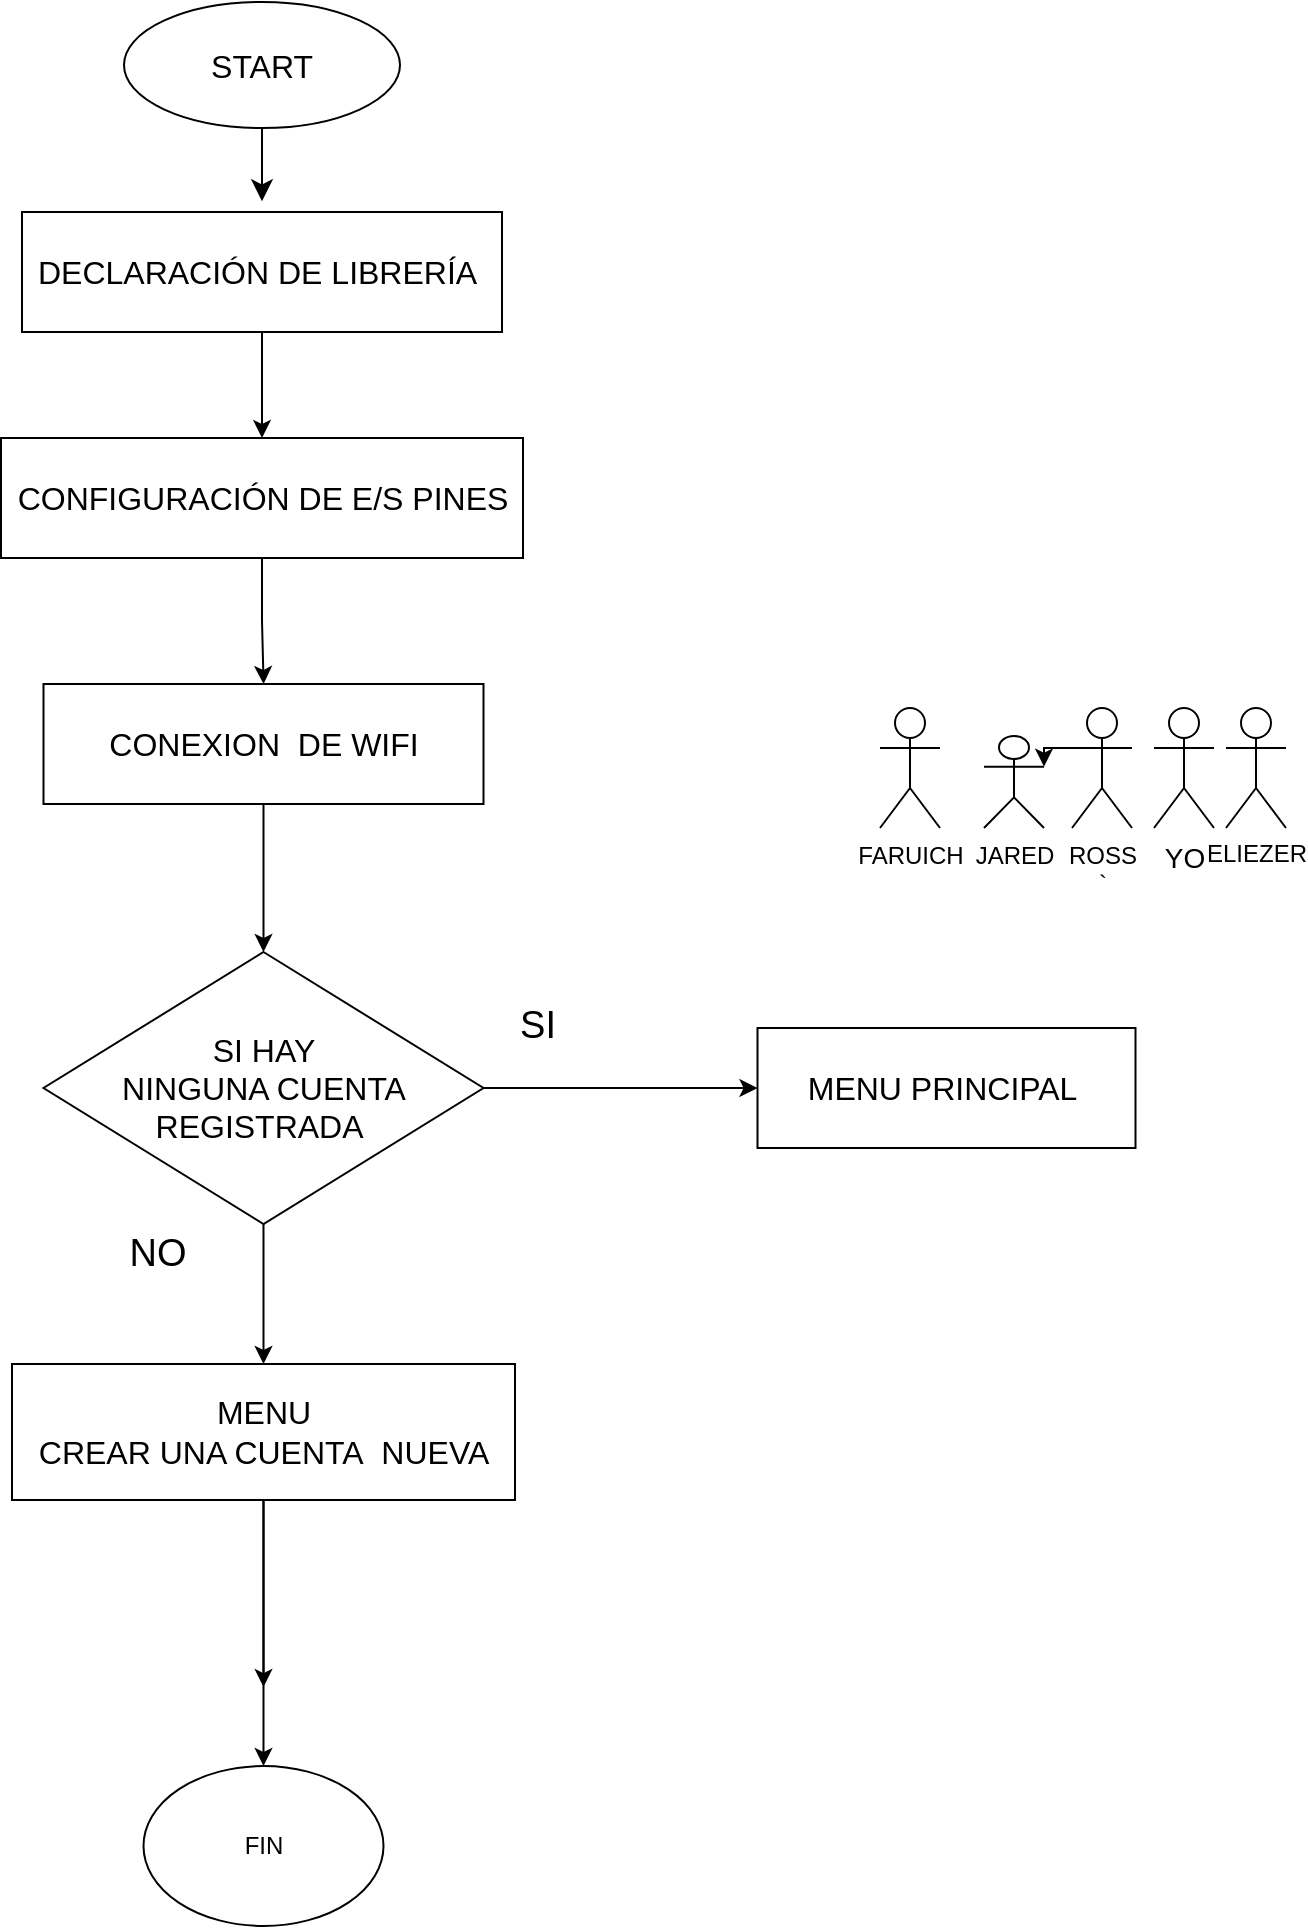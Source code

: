 <mxfile version="22.0.7" type="github">
  <diagram name="Página-1" id="9EZUr4mvAmmP4AGxjmPX">
    <mxGraphModel dx="3000" dy="7912" grid="0" gridSize="10" guides="1" tooltips="1" connect="1" arrows="1" fold="1" page="0" pageScale="1" pageWidth="827" pageHeight="1169" math="0" shadow="0">
      <root>
        <mxCell id="0" />
        <mxCell id="1" parent="0" />
        <mxCell id="ROAgueBNG2c1GGxxto9t-6" style="edgeStyle=none;curved=1;rounded=0;orthogonalLoop=1;jettySize=auto;html=1;fontSize=12;startSize=8;endSize=8;" parent="1" source="ROAgueBNG2c1GGxxto9t-4" edge="1">
          <mxGeometry relative="1" as="geometry">
            <mxPoint x="-1074" y="-6774.353" as="targetPoint" />
          </mxGeometry>
        </mxCell>
        <mxCell id="ROAgueBNG2c1GGxxto9t-4" value="&lt;font style=&quot;vertical-align: inherit;&quot;&gt;&lt;font style=&quot;vertical-align: inherit;&quot;&gt;START&lt;/font&gt;&lt;/font&gt;" style="ellipse;whiteSpace=wrap;html=1;fontSize=16;" parent="1" vertex="1">
          <mxGeometry x="-1143" y="-6874" width="138" height="63" as="geometry" />
        </mxCell>
        <mxCell id="a-iccuPGO_Mf37Q758sd-16" value="" style="edgeStyle=orthogonalEdgeStyle;rounded=0;orthogonalLoop=1;jettySize=auto;html=1;" edge="1" parent="1" source="ROAgueBNG2c1GGxxto9t-5" target="ROAgueBNG2c1GGxxto9t-7">
          <mxGeometry relative="1" as="geometry" />
        </mxCell>
        <mxCell id="ROAgueBNG2c1GGxxto9t-5" value="&lt;font style=&quot;vertical-align: inherit;&quot;&gt;&lt;font style=&quot;vertical-align: inherit;&quot;&gt;&lt;font style=&quot;vertical-align: inherit;&quot;&gt;&lt;font style=&quot;vertical-align: inherit;&quot;&gt;DECLARACIÓN DE LIBRERÍA&amp;nbsp;&lt;/font&gt;&lt;/font&gt;&lt;/font&gt;&lt;/font&gt;" style="whiteSpace=wrap;html=1;fontSize=16;" parent="1" vertex="1">
          <mxGeometry x="-1194" y="-6769" width="240" height="60" as="geometry" />
        </mxCell>
        <mxCell id="a-iccuPGO_Mf37Q758sd-10" value="" style="edgeStyle=orthogonalEdgeStyle;rounded=0;orthogonalLoop=1;jettySize=auto;html=1;" edge="1" parent="1" source="ROAgueBNG2c1GGxxto9t-7" target="a-iccuPGO_Mf37Q758sd-9">
          <mxGeometry relative="1" as="geometry" />
        </mxCell>
        <mxCell id="ROAgueBNG2c1GGxxto9t-7" value="&lt;font style=&quot;vertical-align: inherit;&quot;&gt;&lt;font style=&quot;vertical-align: inherit;&quot;&gt;CONFIGURACIÓN DE E/S PINES&lt;/font&gt;&lt;/font&gt;" style="whiteSpace=wrap;html=1;fontSize=16;" parent="1" vertex="1">
          <mxGeometry x="-1204.5" y="-6656" width="261" height="60" as="geometry" />
        </mxCell>
        <mxCell id="ROAgueBNG2c1GGxxto9t-15" value="" style="edgeStyle=none;curved=1;rounded=0;orthogonalLoop=1;jettySize=auto;html=1;fontSize=12;startSize=8;endSize=8;" parent="1" source="ROAgueBNG2c1GGxxto9t-13" edge="1">
          <mxGeometry relative="1" as="geometry">
            <mxPoint x="-1045.75" y="-6369" as="targetPoint" />
          </mxGeometry>
        </mxCell>
        <mxCell id="a-iccuPGO_Mf37Q758sd-4" style="edgeStyle=orthogonalEdgeStyle;rounded=0;orthogonalLoop=1;jettySize=auto;html=1;entryX=0;entryY=0.5;entryDx=0;entryDy=0;" edge="1" parent="1" source="ROAgueBNG2c1GGxxto9t-13" target="ROAgueBNG2c1GGxxto9t-18">
          <mxGeometry relative="1" as="geometry">
            <mxPoint x="-881.942" y="-6339" as="targetPoint" />
          </mxGeometry>
        </mxCell>
        <mxCell id="a-iccuPGO_Mf37Q758sd-8" style="edgeStyle=orthogonalEdgeStyle;rounded=0;orthogonalLoop=1;jettySize=auto;html=1;entryX=0.5;entryY=0;entryDx=0;entryDy=0;" edge="1" parent="1" source="ROAgueBNG2c1GGxxto9t-13" target="a-iccuPGO_Mf37Q758sd-6">
          <mxGeometry relative="1" as="geometry" />
        </mxCell>
        <mxCell id="ROAgueBNG2c1GGxxto9t-13" value="&lt;font style=&quot;vertical-align: inherit;&quot;&gt;&lt;font style=&quot;vertical-align: inherit;&quot;&gt;&lt;font style=&quot;vertical-align: inherit;&quot;&gt;&lt;font style=&quot;vertical-align: inherit;&quot;&gt;&lt;font style=&quot;vertical-align: inherit;&quot;&gt;&lt;font style=&quot;vertical-align: inherit;&quot;&gt;SI HAY &lt;br&gt;NINGUNA CUENTA REGISTRADA&amp;nbsp;&lt;/font&gt;&lt;/font&gt;&lt;/font&gt;&lt;/font&gt;&lt;/font&gt;&lt;/font&gt;" style="rhombus;whiteSpace=wrap;html=1;fontSize=16;" parent="1" vertex="1">
          <mxGeometry x="-1183.25" y="-6399" width="220" height="136" as="geometry" />
        </mxCell>
        <mxCell id="ROAgueBNG2c1GGxxto9t-18" value="&lt;font style=&quot;vertical-align: inherit;&quot;&gt;&lt;font style=&quot;vertical-align: inherit;&quot;&gt;MENU PRINCIPAL&amp;nbsp;&lt;/font&gt;&lt;/font&gt;" style="whiteSpace=wrap;html=1;fontSize=16;" parent="1" vertex="1">
          <mxGeometry x="-826.25" y="-6361" width="189" height="60" as="geometry" />
        </mxCell>
        <mxCell id="a-iccuPGO_Mf37Q758sd-1" value="SI" style="text;html=1;strokeColor=none;fillColor=none;align=center;verticalAlign=middle;whiteSpace=wrap;rounded=0;fontSize=19;" vertex="1" parent="1">
          <mxGeometry x="-966.25" y="-6377" width="60" height="30" as="geometry" />
        </mxCell>
        <mxCell id="a-iccuPGO_Mf37Q758sd-2" value="NO&lt;br&gt;" style="text;html=1;strokeColor=none;fillColor=none;align=center;verticalAlign=middle;whiteSpace=wrap;rounded=0;fontSize=19;" vertex="1" parent="1">
          <mxGeometry x="-1156.25" y="-6263" width="60" height="30" as="geometry" />
        </mxCell>
        <mxCell id="a-iccuPGO_Mf37Q758sd-17" style="edgeStyle=orthogonalEdgeStyle;rounded=0;orthogonalLoop=1;jettySize=auto;html=1;entryX=0.5;entryY=0;entryDx=0;entryDy=0;" edge="1" parent="1" source="a-iccuPGO_Mf37Q758sd-6" target="a-iccuPGO_Mf37Q758sd-30">
          <mxGeometry relative="1" as="geometry">
            <mxPoint x="-1073.25" y="-5999.846" as="targetPoint" />
          </mxGeometry>
        </mxCell>
        <mxCell id="a-iccuPGO_Mf37Q758sd-33" style="rounded=0;orthogonalLoop=1;jettySize=auto;html=1;" edge="1" parent="1" source="a-iccuPGO_Mf37Q758sd-6">
          <mxGeometry relative="1" as="geometry">
            <mxPoint x="-1073.25" y="-6031.467" as="targetPoint" />
          </mxGeometry>
        </mxCell>
        <mxCell id="a-iccuPGO_Mf37Q758sd-6" value="&lt;font style=&quot;font-size: 16px;&quot;&gt;MENU &lt;br&gt;CREAR UNA CUENTA&amp;nbsp; NUEVA&lt;/font&gt;" style="rounded=0;whiteSpace=wrap;html=1;" vertex="1" parent="1">
          <mxGeometry x="-1199" y="-6193" width="251.5" height="68" as="geometry" />
        </mxCell>
        <mxCell id="a-iccuPGO_Mf37Q758sd-11" style="edgeStyle=orthogonalEdgeStyle;rounded=0;orthogonalLoop=1;jettySize=auto;html=1;" edge="1" parent="1" source="a-iccuPGO_Mf37Q758sd-9" target="ROAgueBNG2c1GGxxto9t-13">
          <mxGeometry relative="1" as="geometry" />
        </mxCell>
        <mxCell id="a-iccuPGO_Mf37Q758sd-9" value="CONEXION&amp;nbsp; DE WIFI" style="whiteSpace=wrap;html=1;fontSize=16;" vertex="1" parent="1">
          <mxGeometry x="-1183.25" y="-6533" width="220" height="60" as="geometry" />
        </mxCell>
        <mxCell id="a-iccuPGO_Mf37Q758sd-19" value="FARUICH" style="shape=umlActor;verticalLabelPosition=bottom;verticalAlign=top;html=1;outlineConnect=0;" vertex="1" parent="1">
          <mxGeometry x="-765" y="-6521" width="30" height="60" as="geometry" />
        </mxCell>
        <mxCell id="a-iccuPGO_Mf37Q758sd-21" value="JARED&lt;br&gt;" style="shape=umlActor;verticalLabelPosition=bottom;verticalAlign=top;html=1;outlineConnect=0;" vertex="1" parent="1">
          <mxGeometry x="-713" y="-6507" width="30" height="46" as="geometry" />
        </mxCell>
        <mxCell id="a-iccuPGO_Mf37Q758sd-22" value="ROSS&lt;br&gt;`" style="shape=umlActor;verticalLabelPosition=bottom;verticalAlign=top;html=1;outlineConnect=0;" vertex="1" parent="1">
          <mxGeometry x="-669" y="-6521" width="30" height="60" as="geometry" />
        </mxCell>
        <mxCell id="a-iccuPGO_Mf37Q758sd-23" value="YO" style="shape=umlActor;verticalLabelPosition=bottom;verticalAlign=top;html=1;outlineConnect=0;fontSize=14;" vertex="1" parent="1">
          <mxGeometry x="-628" y="-6521" width="30" height="60" as="geometry" />
        </mxCell>
        <mxCell id="a-iccuPGO_Mf37Q758sd-24" value="ELIEZER&lt;br&gt;" style="shape=umlActor;verticalLabelPosition=bottom;verticalAlign=top;html=1;outlineConnect=0;labelBackgroundColor=none;spacing=1;" vertex="1" parent="1">
          <mxGeometry x="-592" y="-6521" width="30" height="60" as="geometry" />
        </mxCell>
        <mxCell id="a-iccuPGO_Mf37Q758sd-28" style="edgeStyle=orthogonalEdgeStyle;rounded=0;orthogonalLoop=1;jettySize=auto;html=1;exitX=0;exitY=0.333;exitDx=0;exitDy=0;exitPerimeter=0;entryX=1;entryY=0.333;entryDx=0;entryDy=0;entryPerimeter=0;" edge="1" parent="1" source="a-iccuPGO_Mf37Q758sd-22" target="a-iccuPGO_Mf37Q758sd-21">
          <mxGeometry relative="1" as="geometry" />
        </mxCell>
        <mxCell id="a-iccuPGO_Mf37Q758sd-30" value="FIN" style="ellipse;whiteSpace=wrap;html=1;" vertex="1" parent="1">
          <mxGeometry x="-1133.25" y="-5992" width="120" height="80" as="geometry" />
        </mxCell>
      </root>
    </mxGraphModel>
  </diagram>
</mxfile>
